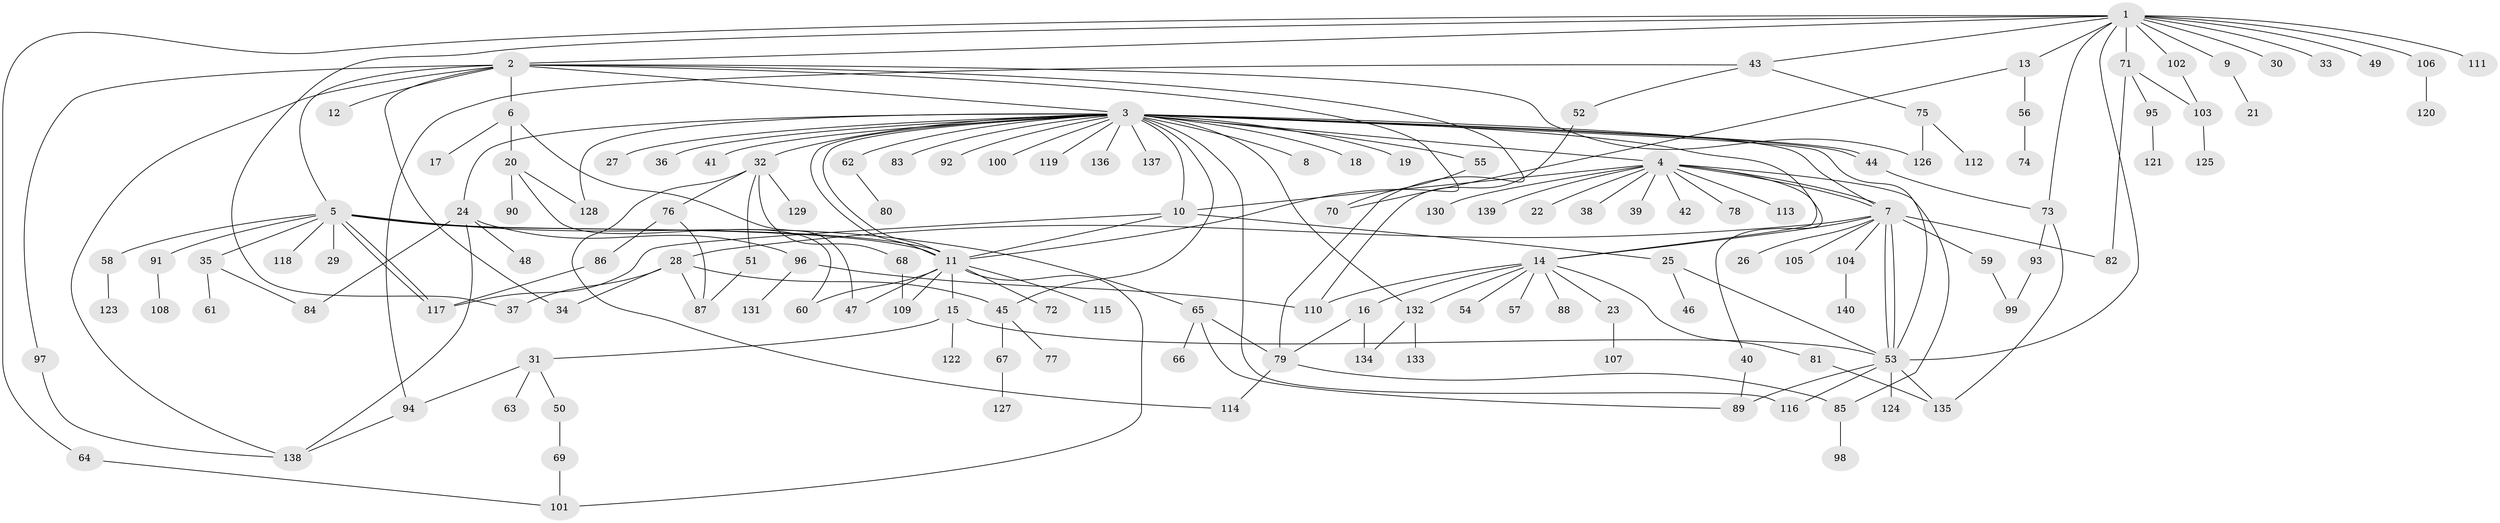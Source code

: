 // Generated by graph-tools (version 1.1) at 2025/49/03/09/25 03:49:52]
// undirected, 140 vertices, 192 edges
graph export_dot {
graph [start="1"]
  node [color=gray90,style=filled];
  1;
  2;
  3;
  4;
  5;
  6;
  7;
  8;
  9;
  10;
  11;
  12;
  13;
  14;
  15;
  16;
  17;
  18;
  19;
  20;
  21;
  22;
  23;
  24;
  25;
  26;
  27;
  28;
  29;
  30;
  31;
  32;
  33;
  34;
  35;
  36;
  37;
  38;
  39;
  40;
  41;
  42;
  43;
  44;
  45;
  46;
  47;
  48;
  49;
  50;
  51;
  52;
  53;
  54;
  55;
  56;
  57;
  58;
  59;
  60;
  61;
  62;
  63;
  64;
  65;
  66;
  67;
  68;
  69;
  70;
  71;
  72;
  73;
  74;
  75;
  76;
  77;
  78;
  79;
  80;
  81;
  82;
  83;
  84;
  85;
  86;
  87;
  88;
  89;
  90;
  91;
  92;
  93;
  94;
  95;
  96;
  97;
  98;
  99;
  100;
  101;
  102;
  103;
  104;
  105;
  106;
  107;
  108;
  109;
  110;
  111;
  112;
  113;
  114;
  115;
  116;
  117;
  118;
  119;
  120;
  121;
  122;
  123;
  124;
  125;
  126;
  127;
  128;
  129;
  130;
  131;
  132;
  133;
  134;
  135;
  136;
  137;
  138;
  139;
  140;
  1 -- 2;
  1 -- 9;
  1 -- 13;
  1 -- 30;
  1 -- 33;
  1 -- 37;
  1 -- 43;
  1 -- 49;
  1 -- 53;
  1 -- 64;
  1 -- 71;
  1 -- 73;
  1 -- 102;
  1 -- 106;
  1 -- 111;
  2 -- 3;
  2 -- 5;
  2 -- 6;
  2 -- 11;
  2 -- 12;
  2 -- 34;
  2 -- 79;
  2 -- 97;
  2 -- 126;
  2 -- 138;
  3 -- 4;
  3 -- 7;
  3 -- 8;
  3 -- 10;
  3 -- 11;
  3 -- 11;
  3 -- 14;
  3 -- 18;
  3 -- 19;
  3 -- 24;
  3 -- 27;
  3 -- 32;
  3 -- 36;
  3 -- 41;
  3 -- 44;
  3 -- 44;
  3 -- 45;
  3 -- 53;
  3 -- 55;
  3 -- 62;
  3 -- 83;
  3 -- 92;
  3 -- 100;
  3 -- 116;
  3 -- 119;
  3 -- 128;
  3 -- 132;
  3 -- 136;
  3 -- 137;
  4 -- 7;
  4 -- 7;
  4 -- 10;
  4 -- 22;
  4 -- 38;
  4 -- 39;
  4 -- 40;
  4 -- 42;
  4 -- 78;
  4 -- 85;
  4 -- 113;
  4 -- 130;
  4 -- 139;
  5 -- 11;
  5 -- 11;
  5 -- 29;
  5 -- 35;
  5 -- 58;
  5 -- 65;
  5 -- 91;
  5 -- 117;
  5 -- 117;
  5 -- 118;
  6 -- 17;
  6 -- 20;
  6 -- 47;
  7 -- 14;
  7 -- 26;
  7 -- 28;
  7 -- 53;
  7 -- 53;
  7 -- 59;
  7 -- 82;
  7 -- 104;
  7 -- 105;
  9 -- 21;
  10 -- 11;
  10 -- 25;
  10 -- 117;
  11 -- 15;
  11 -- 47;
  11 -- 60;
  11 -- 72;
  11 -- 101;
  11 -- 109;
  11 -- 115;
  13 -- 56;
  13 -- 70;
  14 -- 16;
  14 -- 23;
  14 -- 54;
  14 -- 57;
  14 -- 81;
  14 -- 88;
  14 -- 110;
  14 -- 132;
  15 -- 31;
  15 -- 53;
  15 -- 122;
  16 -- 79;
  16 -- 134;
  20 -- 60;
  20 -- 90;
  20 -- 128;
  23 -- 107;
  24 -- 48;
  24 -- 84;
  24 -- 96;
  24 -- 138;
  25 -- 46;
  25 -- 53;
  28 -- 34;
  28 -- 37;
  28 -- 45;
  28 -- 87;
  31 -- 50;
  31 -- 63;
  31 -- 94;
  32 -- 51;
  32 -- 68;
  32 -- 76;
  32 -- 114;
  32 -- 129;
  35 -- 61;
  35 -- 84;
  40 -- 89;
  43 -- 52;
  43 -- 75;
  43 -- 94;
  44 -- 73;
  45 -- 67;
  45 -- 77;
  50 -- 69;
  51 -- 87;
  52 -- 110;
  53 -- 89;
  53 -- 116;
  53 -- 124;
  53 -- 135;
  55 -- 70;
  56 -- 74;
  58 -- 123;
  59 -- 99;
  62 -- 80;
  64 -- 101;
  65 -- 66;
  65 -- 79;
  65 -- 89;
  67 -- 127;
  68 -- 109;
  69 -- 101;
  71 -- 82;
  71 -- 95;
  71 -- 103;
  73 -- 93;
  73 -- 135;
  75 -- 112;
  75 -- 126;
  76 -- 86;
  76 -- 87;
  79 -- 85;
  79 -- 114;
  81 -- 135;
  85 -- 98;
  86 -- 117;
  91 -- 108;
  93 -- 99;
  94 -- 138;
  95 -- 121;
  96 -- 110;
  96 -- 131;
  97 -- 138;
  102 -- 103;
  103 -- 125;
  104 -- 140;
  106 -- 120;
  132 -- 133;
  132 -- 134;
}
